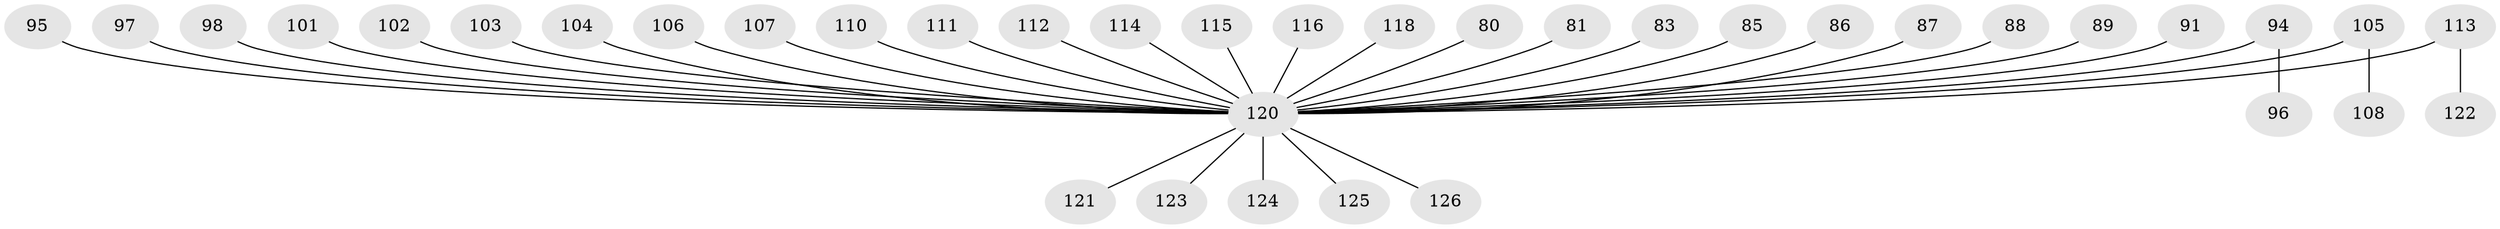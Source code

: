 // original degree distribution, {8: 0.007936507936507936, 7: 0.015873015873015872, 5: 0.023809523809523808, 3: 0.1349206349206349, 4: 0.07142857142857142, 2: 0.21428571428571427, 1: 0.5238095238095238, 6: 0.007936507936507936}
// Generated by graph-tools (version 1.1) at 2025/56/03/04/25 21:56:21]
// undirected, 37 vertices, 36 edges
graph export_dot {
graph [start="1"]
  node [color=gray90,style=filled];
  80;
  81;
  83;
  85;
  86;
  87;
  88;
  89;
  91;
  94;
  95;
  96;
  97;
  98;
  101;
  102;
  103;
  104;
  105 [super="+43"];
  106;
  107;
  108;
  110;
  111;
  112;
  113;
  114;
  115;
  116;
  118;
  120 [super="+61+32+117+64+25+35+45+59+65+69+119+67+66+71+74+75+78+93+72+77+79"];
  121;
  122;
  123;
  124;
  125;
  126;
  80 -- 120;
  81 -- 120;
  83 -- 120;
  85 -- 120;
  86 -- 120;
  87 -- 120;
  88 -- 120;
  89 -- 120;
  91 -- 120;
  94 -- 96;
  94 -- 120;
  95 -- 120;
  97 -- 120;
  98 -- 120;
  101 -- 120;
  102 -- 120;
  103 -- 120;
  104 -- 120;
  105 -- 108;
  105 -- 120;
  106 -- 120;
  107 -- 120;
  110 -- 120;
  111 -- 120;
  112 -- 120;
  113 -- 122;
  113 -- 120;
  114 -- 120;
  115 -- 120;
  116 -- 120;
  118 -- 120;
  120 -- 121;
  120 -- 123;
  120 -- 126;
  120 -- 124;
  120 -- 125;
}
